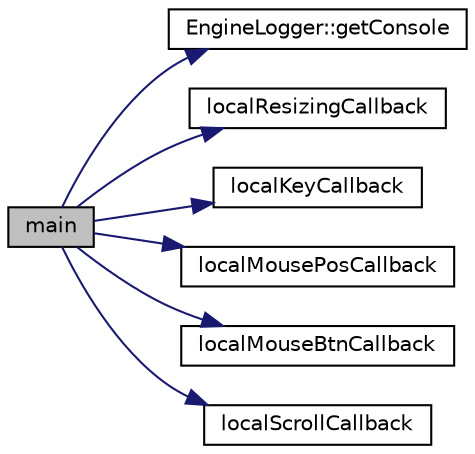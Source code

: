digraph "main"
{
  edge [fontname="Helvetica",fontsize="10",labelfontname="Helvetica",labelfontsize="10"];
  node [fontname="Helvetica",fontsize="10",shape=record];
  rankdir="LR";
  Node17 [label="main",height=0.2,width=0.4,color="black", fillcolor="grey75", style="filled", fontcolor="black"];
  Node17 -> Node18 [color="midnightblue",fontsize="10",style="solid",fontname="Helvetica"];
  Node18 [label="EngineLogger::getConsole",height=0.2,width=0.4,color="black", fillcolor="white", style="filled",URL="$class_engine_logger.html#afe518f5a643a2996031466760e03928d"];
  Node17 -> Node19 [color="midnightblue",fontsize="10",style="solid",fontname="Helvetica"];
  Node19 [label="localResizingCallback",height=0.2,width=0.4,color="black", fillcolor="white", style="filled",URL="$main_8cpp.html#a7b4625cf07bfee1fa9048df2c0b4a641"];
  Node17 -> Node20 [color="midnightblue",fontsize="10",style="solid",fontname="Helvetica"];
  Node20 [label="localKeyCallback",height=0.2,width=0.4,color="black", fillcolor="white", style="filled",URL="$main_8cpp.html#a587a273e12e24f7192bbe28a6fca780d",tooltip="Callback function prototypes. "];
  Node17 -> Node21 [color="midnightblue",fontsize="10",style="solid",fontname="Helvetica"];
  Node21 [label="localMousePosCallback",height=0.2,width=0.4,color="black", fillcolor="white", style="filled",URL="$main_8cpp.html#a783a72831fdaf6fced620d867e3ea313"];
  Node17 -> Node22 [color="midnightblue",fontsize="10",style="solid",fontname="Helvetica"];
  Node22 [label="localMouseBtnCallback",height=0.2,width=0.4,color="black", fillcolor="white", style="filled",URL="$main_8cpp.html#aad2fbd028463a143f01260292400cdff"];
  Node17 -> Node23 [color="midnightblue",fontsize="10",style="solid",fontname="Helvetica"];
  Node23 [label="localScrollCallback",height=0.2,width=0.4,color="black", fillcolor="white", style="filled",URL="$main_8cpp.html#a27ecd44f507b1dd595769f74c9824d68"];
}
